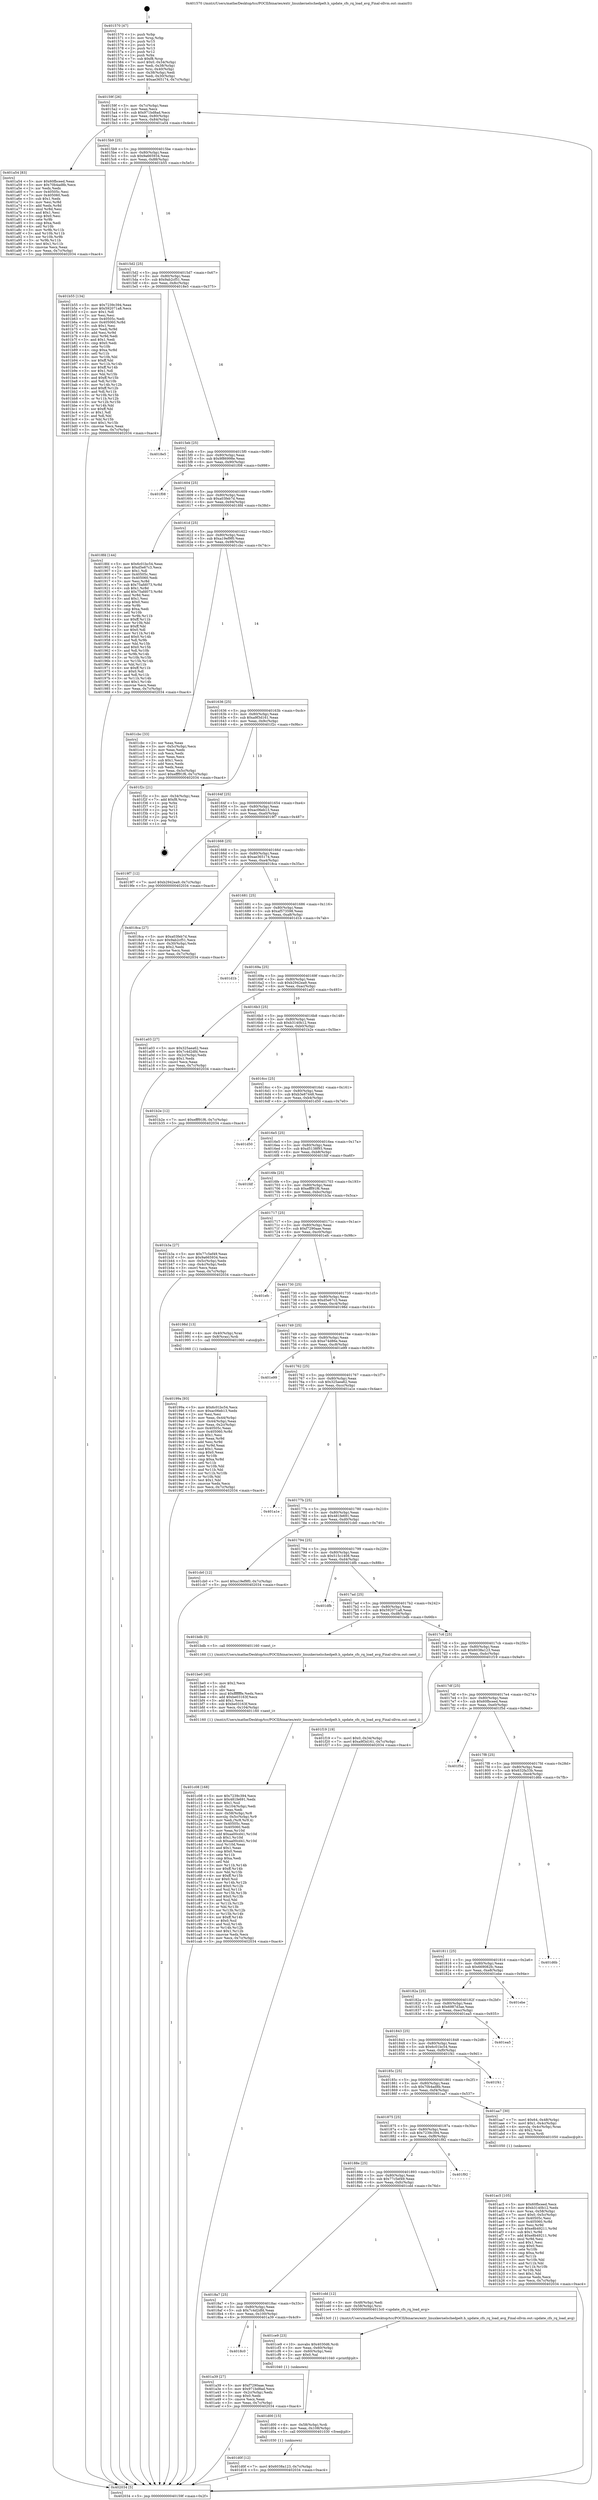 digraph "0x401570" {
  label = "0x401570 (/mnt/c/Users/mathe/Desktop/tcc/POCII/binaries/extr_linuxkernelschedpelt.h_update_cfs_rq_load_avg_Final-ollvm.out::main(0))"
  labelloc = "t"
  node[shape=record]

  Entry [label="",width=0.3,height=0.3,shape=circle,fillcolor=black,style=filled]
  "0x40159f" [label="{
     0x40159f [26]\l
     | [instrs]\l
     &nbsp;&nbsp;0x40159f \<+3\>: mov -0x7c(%rbp),%eax\l
     &nbsp;&nbsp;0x4015a2 \<+2\>: mov %eax,%ecx\l
     &nbsp;&nbsp;0x4015a4 \<+6\>: sub $0x971bd8ad,%ecx\l
     &nbsp;&nbsp;0x4015aa \<+3\>: mov %eax,-0x80(%rbp)\l
     &nbsp;&nbsp;0x4015ad \<+6\>: mov %ecx,-0x84(%rbp)\l
     &nbsp;&nbsp;0x4015b3 \<+6\>: je 0000000000401a54 \<main+0x4e4\>\l
  }"]
  "0x401a54" [label="{
     0x401a54 [83]\l
     | [instrs]\l
     &nbsp;&nbsp;0x401a54 \<+5\>: mov $0x60fbceed,%eax\l
     &nbsp;&nbsp;0x401a59 \<+5\>: mov $0x70b4ad8b,%ecx\l
     &nbsp;&nbsp;0x401a5e \<+2\>: xor %edx,%edx\l
     &nbsp;&nbsp;0x401a60 \<+7\>: mov 0x40505c,%esi\l
     &nbsp;&nbsp;0x401a67 \<+7\>: mov 0x405060,%edi\l
     &nbsp;&nbsp;0x401a6e \<+3\>: sub $0x1,%edx\l
     &nbsp;&nbsp;0x401a71 \<+3\>: mov %esi,%r8d\l
     &nbsp;&nbsp;0x401a74 \<+3\>: add %edx,%r8d\l
     &nbsp;&nbsp;0x401a77 \<+4\>: imul %r8d,%esi\l
     &nbsp;&nbsp;0x401a7b \<+3\>: and $0x1,%esi\l
     &nbsp;&nbsp;0x401a7e \<+3\>: cmp $0x0,%esi\l
     &nbsp;&nbsp;0x401a81 \<+4\>: sete %r9b\l
     &nbsp;&nbsp;0x401a85 \<+3\>: cmp $0xa,%edi\l
     &nbsp;&nbsp;0x401a88 \<+4\>: setl %r10b\l
     &nbsp;&nbsp;0x401a8c \<+3\>: mov %r9b,%r11b\l
     &nbsp;&nbsp;0x401a8f \<+3\>: and %r10b,%r11b\l
     &nbsp;&nbsp;0x401a92 \<+3\>: xor %r10b,%r9b\l
     &nbsp;&nbsp;0x401a95 \<+3\>: or %r9b,%r11b\l
     &nbsp;&nbsp;0x401a98 \<+4\>: test $0x1,%r11b\l
     &nbsp;&nbsp;0x401a9c \<+3\>: cmovne %ecx,%eax\l
     &nbsp;&nbsp;0x401a9f \<+3\>: mov %eax,-0x7c(%rbp)\l
     &nbsp;&nbsp;0x401aa2 \<+5\>: jmp 0000000000402034 \<main+0xac4\>\l
  }"]
  "0x4015b9" [label="{
     0x4015b9 [25]\l
     | [instrs]\l
     &nbsp;&nbsp;0x4015b9 \<+5\>: jmp 00000000004015be \<main+0x4e\>\l
     &nbsp;&nbsp;0x4015be \<+3\>: mov -0x80(%rbp),%eax\l
     &nbsp;&nbsp;0x4015c1 \<+5\>: sub $0x9a665934,%eax\l
     &nbsp;&nbsp;0x4015c6 \<+6\>: mov %eax,-0x88(%rbp)\l
     &nbsp;&nbsp;0x4015cc \<+6\>: je 0000000000401b55 \<main+0x5e5\>\l
  }"]
  Exit [label="",width=0.3,height=0.3,shape=circle,fillcolor=black,style=filled,peripheries=2]
  "0x401b55" [label="{
     0x401b55 [134]\l
     | [instrs]\l
     &nbsp;&nbsp;0x401b55 \<+5\>: mov $0x7239c394,%eax\l
     &nbsp;&nbsp;0x401b5a \<+5\>: mov $0x592071a8,%ecx\l
     &nbsp;&nbsp;0x401b5f \<+2\>: mov $0x1,%dl\l
     &nbsp;&nbsp;0x401b61 \<+2\>: xor %esi,%esi\l
     &nbsp;&nbsp;0x401b63 \<+7\>: mov 0x40505c,%edi\l
     &nbsp;&nbsp;0x401b6a \<+8\>: mov 0x405060,%r8d\l
     &nbsp;&nbsp;0x401b72 \<+3\>: sub $0x1,%esi\l
     &nbsp;&nbsp;0x401b75 \<+3\>: mov %edi,%r9d\l
     &nbsp;&nbsp;0x401b78 \<+3\>: add %esi,%r9d\l
     &nbsp;&nbsp;0x401b7b \<+4\>: imul %r9d,%edi\l
     &nbsp;&nbsp;0x401b7f \<+3\>: and $0x1,%edi\l
     &nbsp;&nbsp;0x401b82 \<+3\>: cmp $0x0,%edi\l
     &nbsp;&nbsp;0x401b85 \<+4\>: sete %r10b\l
     &nbsp;&nbsp;0x401b89 \<+4\>: cmp $0xa,%r8d\l
     &nbsp;&nbsp;0x401b8d \<+4\>: setl %r11b\l
     &nbsp;&nbsp;0x401b91 \<+3\>: mov %r10b,%bl\l
     &nbsp;&nbsp;0x401b94 \<+3\>: xor $0xff,%bl\l
     &nbsp;&nbsp;0x401b97 \<+3\>: mov %r11b,%r14b\l
     &nbsp;&nbsp;0x401b9a \<+4\>: xor $0xff,%r14b\l
     &nbsp;&nbsp;0x401b9e \<+3\>: xor $0x1,%dl\l
     &nbsp;&nbsp;0x401ba1 \<+3\>: mov %bl,%r15b\l
     &nbsp;&nbsp;0x401ba4 \<+4\>: and $0xff,%r15b\l
     &nbsp;&nbsp;0x401ba8 \<+3\>: and %dl,%r10b\l
     &nbsp;&nbsp;0x401bab \<+3\>: mov %r14b,%r12b\l
     &nbsp;&nbsp;0x401bae \<+4\>: and $0xff,%r12b\l
     &nbsp;&nbsp;0x401bb2 \<+3\>: and %dl,%r11b\l
     &nbsp;&nbsp;0x401bb5 \<+3\>: or %r10b,%r15b\l
     &nbsp;&nbsp;0x401bb8 \<+3\>: or %r11b,%r12b\l
     &nbsp;&nbsp;0x401bbb \<+3\>: xor %r12b,%r15b\l
     &nbsp;&nbsp;0x401bbe \<+3\>: or %r14b,%bl\l
     &nbsp;&nbsp;0x401bc1 \<+3\>: xor $0xff,%bl\l
     &nbsp;&nbsp;0x401bc4 \<+3\>: or $0x1,%dl\l
     &nbsp;&nbsp;0x401bc7 \<+2\>: and %dl,%bl\l
     &nbsp;&nbsp;0x401bc9 \<+3\>: or %bl,%r15b\l
     &nbsp;&nbsp;0x401bcc \<+4\>: test $0x1,%r15b\l
     &nbsp;&nbsp;0x401bd0 \<+3\>: cmovne %ecx,%eax\l
     &nbsp;&nbsp;0x401bd3 \<+3\>: mov %eax,-0x7c(%rbp)\l
     &nbsp;&nbsp;0x401bd6 \<+5\>: jmp 0000000000402034 \<main+0xac4\>\l
  }"]
  "0x4015d2" [label="{
     0x4015d2 [25]\l
     | [instrs]\l
     &nbsp;&nbsp;0x4015d2 \<+5\>: jmp 00000000004015d7 \<main+0x67\>\l
     &nbsp;&nbsp;0x4015d7 \<+3\>: mov -0x80(%rbp),%eax\l
     &nbsp;&nbsp;0x4015da \<+5\>: sub $0x9ab2cf51,%eax\l
     &nbsp;&nbsp;0x4015df \<+6\>: mov %eax,-0x8c(%rbp)\l
     &nbsp;&nbsp;0x4015e5 \<+6\>: je 00000000004018e5 \<main+0x375\>\l
  }"]
  "0x401d0f" [label="{
     0x401d0f [12]\l
     | [instrs]\l
     &nbsp;&nbsp;0x401d0f \<+7\>: movl $0x6038a123,-0x7c(%rbp)\l
     &nbsp;&nbsp;0x401d16 \<+5\>: jmp 0000000000402034 \<main+0xac4\>\l
  }"]
  "0x4018e5" [label="{
     0x4018e5\l
  }", style=dashed]
  "0x4015eb" [label="{
     0x4015eb [25]\l
     | [instrs]\l
     &nbsp;&nbsp;0x4015eb \<+5\>: jmp 00000000004015f0 \<main+0x80\>\l
     &nbsp;&nbsp;0x4015f0 \<+3\>: mov -0x80(%rbp),%eax\l
     &nbsp;&nbsp;0x4015f3 \<+5\>: sub $0x9f86998e,%eax\l
     &nbsp;&nbsp;0x4015f8 \<+6\>: mov %eax,-0x90(%rbp)\l
     &nbsp;&nbsp;0x4015fe \<+6\>: je 0000000000401f08 \<main+0x998\>\l
  }"]
  "0x401d00" [label="{
     0x401d00 [15]\l
     | [instrs]\l
     &nbsp;&nbsp;0x401d00 \<+4\>: mov -0x58(%rbp),%rdi\l
     &nbsp;&nbsp;0x401d04 \<+6\>: mov %eax,-0x108(%rbp)\l
     &nbsp;&nbsp;0x401d0a \<+5\>: call 0000000000401030 \<free@plt\>\l
     | [calls]\l
     &nbsp;&nbsp;0x401030 \{1\} (unknown)\l
  }"]
  "0x401f08" [label="{
     0x401f08\l
  }", style=dashed]
  "0x401604" [label="{
     0x401604 [25]\l
     | [instrs]\l
     &nbsp;&nbsp;0x401604 \<+5\>: jmp 0000000000401609 \<main+0x99\>\l
     &nbsp;&nbsp;0x401609 \<+3\>: mov -0x80(%rbp),%eax\l
     &nbsp;&nbsp;0x40160c \<+5\>: sub $0xa03feb7d,%eax\l
     &nbsp;&nbsp;0x401611 \<+6\>: mov %eax,-0x94(%rbp)\l
     &nbsp;&nbsp;0x401617 \<+6\>: je 00000000004018fd \<main+0x38d\>\l
  }"]
  "0x401ce9" [label="{
     0x401ce9 [23]\l
     | [instrs]\l
     &nbsp;&nbsp;0x401ce9 \<+10\>: movabs $0x4030d6,%rdi\l
     &nbsp;&nbsp;0x401cf3 \<+3\>: mov %eax,-0x60(%rbp)\l
     &nbsp;&nbsp;0x401cf6 \<+3\>: mov -0x60(%rbp),%esi\l
     &nbsp;&nbsp;0x401cf9 \<+2\>: mov $0x0,%al\l
     &nbsp;&nbsp;0x401cfb \<+5\>: call 0000000000401040 \<printf@plt\>\l
     | [calls]\l
     &nbsp;&nbsp;0x401040 \{1\} (unknown)\l
  }"]
  "0x4018fd" [label="{
     0x4018fd [144]\l
     | [instrs]\l
     &nbsp;&nbsp;0x4018fd \<+5\>: mov $0x6c01bc54,%eax\l
     &nbsp;&nbsp;0x401902 \<+5\>: mov $0xd5e67c3,%ecx\l
     &nbsp;&nbsp;0x401907 \<+2\>: mov $0x1,%dl\l
     &nbsp;&nbsp;0x401909 \<+7\>: mov 0x40505c,%esi\l
     &nbsp;&nbsp;0x401910 \<+7\>: mov 0x405060,%edi\l
     &nbsp;&nbsp;0x401917 \<+3\>: mov %esi,%r8d\l
     &nbsp;&nbsp;0x40191a \<+7\>: sub $0x75afd073,%r8d\l
     &nbsp;&nbsp;0x401921 \<+4\>: sub $0x1,%r8d\l
     &nbsp;&nbsp;0x401925 \<+7\>: add $0x75afd073,%r8d\l
     &nbsp;&nbsp;0x40192c \<+4\>: imul %r8d,%esi\l
     &nbsp;&nbsp;0x401930 \<+3\>: and $0x1,%esi\l
     &nbsp;&nbsp;0x401933 \<+3\>: cmp $0x0,%esi\l
     &nbsp;&nbsp;0x401936 \<+4\>: sete %r9b\l
     &nbsp;&nbsp;0x40193a \<+3\>: cmp $0xa,%edi\l
     &nbsp;&nbsp;0x40193d \<+4\>: setl %r10b\l
     &nbsp;&nbsp;0x401941 \<+3\>: mov %r9b,%r11b\l
     &nbsp;&nbsp;0x401944 \<+4\>: xor $0xff,%r11b\l
     &nbsp;&nbsp;0x401948 \<+3\>: mov %r10b,%bl\l
     &nbsp;&nbsp;0x40194b \<+3\>: xor $0xff,%bl\l
     &nbsp;&nbsp;0x40194e \<+3\>: xor $0x0,%dl\l
     &nbsp;&nbsp;0x401951 \<+3\>: mov %r11b,%r14b\l
     &nbsp;&nbsp;0x401954 \<+4\>: and $0x0,%r14b\l
     &nbsp;&nbsp;0x401958 \<+3\>: and %dl,%r9b\l
     &nbsp;&nbsp;0x40195b \<+3\>: mov %bl,%r15b\l
     &nbsp;&nbsp;0x40195e \<+4\>: and $0x0,%r15b\l
     &nbsp;&nbsp;0x401962 \<+3\>: and %dl,%r10b\l
     &nbsp;&nbsp;0x401965 \<+3\>: or %r9b,%r14b\l
     &nbsp;&nbsp;0x401968 \<+3\>: or %r10b,%r15b\l
     &nbsp;&nbsp;0x40196b \<+3\>: xor %r15b,%r14b\l
     &nbsp;&nbsp;0x40196e \<+3\>: or %bl,%r11b\l
     &nbsp;&nbsp;0x401971 \<+4\>: xor $0xff,%r11b\l
     &nbsp;&nbsp;0x401975 \<+3\>: or $0x0,%dl\l
     &nbsp;&nbsp;0x401978 \<+3\>: and %dl,%r11b\l
     &nbsp;&nbsp;0x40197b \<+3\>: or %r11b,%r14b\l
     &nbsp;&nbsp;0x40197e \<+4\>: test $0x1,%r14b\l
     &nbsp;&nbsp;0x401982 \<+3\>: cmovne %ecx,%eax\l
     &nbsp;&nbsp;0x401985 \<+3\>: mov %eax,-0x7c(%rbp)\l
     &nbsp;&nbsp;0x401988 \<+5\>: jmp 0000000000402034 \<main+0xac4\>\l
  }"]
  "0x40161d" [label="{
     0x40161d [25]\l
     | [instrs]\l
     &nbsp;&nbsp;0x40161d \<+5\>: jmp 0000000000401622 \<main+0xb2\>\l
     &nbsp;&nbsp;0x401622 \<+3\>: mov -0x80(%rbp),%eax\l
     &nbsp;&nbsp;0x401625 \<+5\>: sub $0xa19ef9f0,%eax\l
     &nbsp;&nbsp;0x40162a \<+6\>: mov %eax,-0x98(%rbp)\l
     &nbsp;&nbsp;0x401630 \<+6\>: je 0000000000401cbc \<main+0x74c\>\l
  }"]
  "0x401c08" [label="{
     0x401c08 [168]\l
     | [instrs]\l
     &nbsp;&nbsp;0x401c08 \<+5\>: mov $0x7239c394,%ecx\l
     &nbsp;&nbsp;0x401c0d \<+5\>: mov $0x481fe691,%edx\l
     &nbsp;&nbsp;0x401c12 \<+3\>: mov $0x1,%sil\l
     &nbsp;&nbsp;0x401c15 \<+6\>: mov -0x104(%rbp),%edi\l
     &nbsp;&nbsp;0x401c1b \<+3\>: imul %eax,%edi\l
     &nbsp;&nbsp;0x401c1e \<+4\>: mov -0x58(%rbp),%r8\l
     &nbsp;&nbsp;0x401c22 \<+4\>: movslq -0x5c(%rbp),%r9\l
     &nbsp;&nbsp;0x401c26 \<+4\>: mov %edi,(%r8,%r9,4)\l
     &nbsp;&nbsp;0x401c2a \<+7\>: mov 0x40505c,%eax\l
     &nbsp;&nbsp;0x401c31 \<+7\>: mov 0x405060,%edi\l
     &nbsp;&nbsp;0x401c38 \<+3\>: mov %eax,%r10d\l
     &nbsp;&nbsp;0x401c3b \<+7\>: add $0xaa00cd41,%r10d\l
     &nbsp;&nbsp;0x401c42 \<+4\>: sub $0x1,%r10d\l
     &nbsp;&nbsp;0x401c46 \<+7\>: sub $0xaa00cd41,%r10d\l
     &nbsp;&nbsp;0x401c4d \<+4\>: imul %r10d,%eax\l
     &nbsp;&nbsp;0x401c51 \<+3\>: and $0x1,%eax\l
     &nbsp;&nbsp;0x401c54 \<+3\>: cmp $0x0,%eax\l
     &nbsp;&nbsp;0x401c57 \<+4\>: sete %r11b\l
     &nbsp;&nbsp;0x401c5b \<+3\>: cmp $0xa,%edi\l
     &nbsp;&nbsp;0x401c5e \<+3\>: setl %bl\l
     &nbsp;&nbsp;0x401c61 \<+3\>: mov %r11b,%r14b\l
     &nbsp;&nbsp;0x401c64 \<+4\>: xor $0xff,%r14b\l
     &nbsp;&nbsp;0x401c68 \<+3\>: mov %bl,%r15b\l
     &nbsp;&nbsp;0x401c6b \<+4\>: xor $0xff,%r15b\l
     &nbsp;&nbsp;0x401c6f \<+4\>: xor $0x0,%sil\l
     &nbsp;&nbsp;0x401c73 \<+3\>: mov %r14b,%r12b\l
     &nbsp;&nbsp;0x401c76 \<+4\>: and $0x0,%r12b\l
     &nbsp;&nbsp;0x401c7a \<+3\>: and %sil,%r11b\l
     &nbsp;&nbsp;0x401c7d \<+3\>: mov %r15b,%r13b\l
     &nbsp;&nbsp;0x401c80 \<+4\>: and $0x0,%r13b\l
     &nbsp;&nbsp;0x401c84 \<+3\>: and %sil,%bl\l
     &nbsp;&nbsp;0x401c87 \<+3\>: or %r11b,%r12b\l
     &nbsp;&nbsp;0x401c8a \<+3\>: or %bl,%r13b\l
     &nbsp;&nbsp;0x401c8d \<+3\>: xor %r13b,%r12b\l
     &nbsp;&nbsp;0x401c90 \<+3\>: or %r15b,%r14b\l
     &nbsp;&nbsp;0x401c93 \<+4\>: xor $0xff,%r14b\l
     &nbsp;&nbsp;0x401c97 \<+4\>: or $0x0,%sil\l
     &nbsp;&nbsp;0x401c9b \<+3\>: and %sil,%r14b\l
     &nbsp;&nbsp;0x401c9e \<+3\>: or %r14b,%r12b\l
     &nbsp;&nbsp;0x401ca1 \<+4\>: test $0x1,%r12b\l
     &nbsp;&nbsp;0x401ca5 \<+3\>: cmovne %edx,%ecx\l
     &nbsp;&nbsp;0x401ca8 \<+3\>: mov %ecx,-0x7c(%rbp)\l
     &nbsp;&nbsp;0x401cab \<+5\>: jmp 0000000000402034 \<main+0xac4\>\l
  }"]
  "0x401cbc" [label="{
     0x401cbc [33]\l
     | [instrs]\l
     &nbsp;&nbsp;0x401cbc \<+2\>: xor %eax,%eax\l
     &nbsp;&nbsp;0x401cbe \<+3\>: mov -0x5c(%rbp),%ecx\l
     &nbsp;&nbsp;0x401cc1 \<+2\>: mov %eax,%edx\l
     &nbsp;&nbsp;0x401cc3 \<+2\>: sub %ecx,%edx\l
     &nbsp;&nbsp;0x401cc5 \<+2\>: mov %eax,%ecx\l
     &nbsp;&nbsp;0x401cc7 \<+3\>: sub $0x1,%ecx\l
     &nbsp;&nbsp;0x401cca \<+2\>: add %ecx,%edx\l
     &nbsp;&nbsp;0x401ccc \<+2\>: sub %edx,%eax\l
     &nbsp;&nbsp;0x401cce \<+3\>: mov %eax,-0x5c(%rbp)\l
     &nbsp;&nbsp;0x401cd1 \<+7\>: movl $0xefff91f6,-0x7c(%rbp)\l
     &nbsp;&nbsp;0x401cd8 \<+5\>: jmp 0000000000402034 \<main+0xac4\>\l
  }"]
  "0x401636" [label="{
     0x401636 [25]\l
     | [instrs]\l
     &nbsp;&nbsp;0x401636 \<+5\>: jmp 000000000040163b \<main+0xcb\>\l
     &nbsp;&nbsp;0x40163b \<+3\>: mov -0x80(%rbp),%eax\l
     &nbsp;&nbsp;0x40163e \<+5\>: sub $0xa9f3d161,%eax\l
     &nbsp;&nbsp;0x401643 \<+6\>: mov %eax,-0x9c(%rbp)\l
     &nbsp;&nbsp;0x401649 \<+6\>: je 0000000000401f2c \<main+0x9bc\>\l
  }"]
  "0x401be0" [label="{
     0x401be0 [40]\l
     | [instrs]\l
     &nbsp;&nbsp;0x401be0 \<+5\>: mov $0x2,%ecx\l
     &nbsp;&nbsp;0x401be5 \<+1\>: cltd\l
     &nbsp;&nbsp;0x401be6 \<+2\>: idiv %ecx\l
     &nbsp;&nbsp;0x401be8 \<+6\>: imul $0xfffffffe,%edx,%ecx\l
     &nbsp;&nbsp;0x401bee \<+6\>: add $0xbe03163f,%ecx\l
     &nbsp;&nbsp;0x401bf4 \<+3\>: add $0x1,%ecx\l
     &nbsp;&nbsp;0x401bf7 \<+6\>: sub $0xbe03163f,%ecx\l
     &nbsp;&nbsp;0x401bfd \<+6\>: mov %ecx,-0x104(%rbp)\l
     &nbsp;&nbsp;0x401c03 \<+5\>: call 0000000000401160 \<next_i\>\l
     | [calls]\l
     &nbsp;&nbsp;0x401160 \{1\} (/mnt/c/Users/mathe/Desktop/tcc/POCII/binaries/extr_linuxkernelschedpelt.h_update_cfs_rq_load_avg_Final-ollvm.out::next_i)\l
  }"]
  "0x401f2c" [label="{
     0x401f2c [21]\l
     | [instrs]\l
     &nbsp;&nbsp;0x401f2c \<+3\>: mov -0x34(%rbp),%eax\l
     &nbsp;&nbsp;0x401f2f \<+7\>: add $0xf8,%rsp\l
     &nbsp;&nbsp;0x401f36 \<+1\>: pop %rbx\l
     &nbsp;&nbsp;0x401f37 \<+2\>: pop %r12\l
     &nbsp;&nbsp;0x401f39 \<+2\>: pop %r13\l
     &nbsp;&nbsp;0x401f3b \<+2\>: pop %r14\l
     &nbsp;&nbsp;0x401f3d \<+2\>: pop %r15\l
     &nbsp;&nbsp;0x401f3f \<+1\>: pop %rbp\l
     &nbsp;&nbsp;0x401f40 \<+1\>: ret\l
  }"]
  "0x40164f" [label="{
     0x40164f [25]\l
     | [instrs]\l
     &nbsp;&nbsp;0x40164f \<+5\>: jmp 0000000000401654 \<main+0xe4\>\l
     &nbsp;&nbsp;0x401654 \<+3\>: mov -0x80(%rbp),%eax\l
     &nbsp;&nbsp;0x401657 \<+5\>: sub $0xac06eb13,%eax\l
     &nbsp;&nbsp;0x40165c \<+6\>: mov %eax,-0xa0(%rbp)\l
     &nbsp;&nbsp;0x401662 \<+6\>: je 00000000004019f7 \<main+0x487\>\l
  }"]
  "0x401ac5" [label="{
     0x401ac5 [105]\l
     | [instrs]\l
     &nbsp;&nbsp;0x401ac5 \<+5\>: mov $0x60fbceed,%ecx\l
     &nbsp;&nbsp;0x401aca \<+5\>: mov $0xb3140b12,%edx\l
     &nbsp;&nbsp;0x401acf \<+4\>: mov %rax,-0x58(%rbp)\l
     &nbsp;&nbsp;0x401ad3 \<+7\>: movl $0x0,-0x5c(%rbp)\l
     &nbsp;&nbsp;0x401ada \<+7\>: mov 0x40505c,%esi\l
     &nbsp;&nbsp;0x401ae1 \<+8\>: mov 0x405060,%r8d\l
     &nbsp;&nbsp;0x401ae9 \<+3\>: mov %esi,%r9d\l
     &nbsp;&nbsp;0x401aec \<+7\>: sub $0xe8b49211,%r9d\l
     &nbsp;&nbsp;0x401af3 \<+4\>: sub $0x1,%r9d\l
     &nbsp;&nbsp;0x401af7 \<+7\>: add $0xe8b49211,%r9d\l
     &nbsp;&nbsp;0x401afe \<+4\>: imul %r9d,%esi\l
     &nbsp;&nbsp;0x401b02 \<+3\>: and $0x1,%esi\l
     &nbsp;&nbsp;0x401b05 \<+3\>: cmp $0x0,%esi\l
     &nbsp;&nbsp;0x401b08 \<+4\>: sete %r10b\l
     &nbsp;&nbsp;0x401b0c \<+4\>: cmp $0xa,%r8d\l
     &nbsp;&nbsp;0x401b10 \<+4\>: setl %r11b\l
     &nbsp;&nbsp;0x401b14 \<+3\>: mov %r10b,%bl\l
     &nbsp;&nbsp;0x401b17 \<+3\>: and %r11b,%bl\l
     &nbsp;&nbsp;0x401b1a \<+3\>: xor %r11b,%r10b\l
     &nbsp;&nbsp;0x401b1d \<+3\>: or %r10b,%bl\l
     &nbsp;&nbsp;0x401b20 \<+3\>: test $0x1,%bl\l
     &nbsp;&nbsp;0x401b23 \<+3\>: cmovne %edx,%ecx\l
     &nbsp;&nbsp;0x401b26 \<+3\>: mov %ecx,-0x7c(%rbp)\l
     &nbsp;&nbsp;0x401b29 \<+5\>: jmp 0000000000402034 \<main+0xac4\>\l
  }"]
  "0x4019f7" [label="{
     0x4019f7 [12]\l
     | [instrs]\l
     &nbsp;&nbsp;0x4019f7 \<+7\>: movl $0xb2942ea9,-0x7c(%rbp)\l
     &nbsp;&nbsp;0x4019fe \<+5\>: jmp 0000000000402034 \<main+0xac4\>\l
  }"]
  "0x401668" [label="{
     0x401668 [25]\l
     | [instrs]\l
     &nbsp;&nbsp;0x401668 \<+5\>: jmp 000000000040166d \<main+0xfd\>\l
     &nbsp;&nbsp;0x40166d \<+3\>: mov -0x80(%rbp),%eax\l
     &nbsp;&nbsp;0x401670 \<+5\>: sub $0xae365174,%eax\l
     &nbsp;&nbsp;0x401675 \<+6\>: mov %eax,-0xa4(%rbp)\l
     &nbsp;&nbsp;0x40167b \<+6\>: je 00000000004018ca \<main+0x35a\>\l
  }"]
  "0x4018c0" [label="{
     0x4018c0\l
  }", style=dashed]
  "0x4018ca" [label="{
     0x4018ca [27]\l
     | [instrs]\l
     &nbsp;&nbsp;0x4018ca \<+5\>: mov $0xa03feb7d,%eax\l
     &nbsp;&nbsp;0x4018cf \<+5\>: mov $0x9ab2cf51,%ecx\l
     &nbsp;&nbsp;0x4018d4 \<+3\>: mov -0x30(%rbp),%edx\l
     &nbsp;&nbsp;0x4018d7 \<+3\>: cmp $0x2,%edx\l
     &nbsp;&nbsp;0x4018da \<+3\>: cmovne %ecx,%eax\l
     &nbsp;&nbsp;0x4018dd \<+3\>: mov %eax,-0x7c(%rbp)\l
     &nbsp;&nbsp;0x4018e0 \<+5\>: jmp 0000000000402034 \<main+0xac4\>\l
  }"]
  "0x401681" [label="{
     0x401681 [25]\l
     | [instrs]\l
     &nbsp;&nbsp;0x401681 \<+5\>: jmp 0000000000401686 \<main+0x116\>\l
     &nbsp;&nbsp;0x401686 \<+3\>: mov -0x80(%rbp),%eax\l
     &nbsp;&nbsp;0x401689 \<+5\>: sub $0xaf573598,%eax\l
     &nbsp;&nbsp;0x40168e \<+6\>: mov %eax,-0xa8(%rbp)\l
     &nbsp;&nbsp;0x401694 \<+6\>: je 0000000000401d1b \<main+0x7ab\>\l
  }"]
  "0x402034" [label="{
     0x402034 [5]\l
     | [instrs]\l
     &nbsp;&nbsp;0x402034 \<+5\>: jmp 000000000040159f \<main+0x2f\>\l
  }"]
  "0x401570" [label="{
     0x401570 [47]\l
     | [instrs]\l
     &nbsp;&nbsp;0x401570 \<+1\>: push %rbp\l
     &nbsp;&nbsp;0x401571 \<+3\>: mov %rsp,%rbp\l
     &nbsp;&nbsp;0x401574 \<+2\>: push %r15\l
     &nbsp;&nbsp;0x401576 \<+2\>: push %r14\l
     &nbsp;&nbsp;0x401578 \<+2\>: push %r13\l
     &nbsp;&nbsp;0x40157a \<+2\>: push %r12\l
     &nbsp;&nbsp;0x40157c \<+1\>: push %rbx\l
     &nbsp;&nbsp;0x40157d \<+7\>: sub $0xf8,%rsp\l
     &nbsp;&nbsp;0x401584 \<+7\>: movl $0x0,-0x34(%rbp)\l
     &nbsp;&nbsp;0x40158b \<+3\>: mov %edi,-0x38(%rbp)\l
     &nbsp;&nbsp;0x40158e \<+4\>: mov %rsi,-0x40(%rbp)\l
     &nbsp;&nbsp;0x401592 \<+3\>: mov -0x38(%rbp),%edi\l
     &nbsp;&nbsp;0x401595 \<+3\>: mov %edi,-0x30(%rbp)\l
     &nbsp;&nbsp;0x401598 \<+7\>: movl $0xae365174,-0x7c(%rbp)\l
  }"]
  "0x401a39" [label="{
     0x401a39 [27]\l
     | [instrs]\l
     &nbsp;&nbsp;0x401a39 \<+5\>: mov $0xf7290aae,%eax\l
     &nbsp;&nbsp;0x401a3e \<+5\>: mov $0x971bd8ad,%ecx\l
     &nbsp;&nbsp;0x401a43 \<+3\>: mov -0x2c(%rbp),%edx\l
     &nbsp;&nbsp;0x401a46 \<+3\>: cmp $0x0,%edx\l
     &nbsp;&nbsp;0x401a49 \<+3\>: cmove %ecx,%eax\l
     &nbsp;&nbsp;0x401a4c \<+3\>: mov %eax,-0x7c(%rbp)\l
     &nbsp;&nbsp;0x401a4f \<+5\>: jmp 0000000000402034 \<main+0xac4\>\l
  }"]
  "0x401d1b" [label="{
     0x401d1b\l
  }", style=dashed]
  "0x40169a" [label="{
     0x40169a [25]\l
     | [instrs]\l
     &nbsp;&nbsp;0x40169a \<+5\>: jmp 000000000040169f \<main+0x12f\>\l
     &nbsp;&nbsp;0x40169f \<+3\>: mov -0x80(%rbp),%eax\l
     &nbsp;&nbsp;0x4016a2 \<+5\>: sub $0xb2942ea9,%eax\l
     &nbsp;&nbsp;0x4016a7 \<+6\>: mov %eax,-0xac(%rbp)\l
     &nbsp;&nbsp;0x4016ad \<+6\>: je 0000000000401a03 \<main+0x493\>\l
  }"]
  "0x4018a7" [label="{
     0x4018a7 [25]\l
     | [instrs]\l
     &nbsp;&nbsp;0x4018a7 \<+5\>: jmp 00000000004018ac \<main+0x33c\>\l
     &nbsp;&nbsp;0x4018ac \<+3\>: mov -0x80(%rbp),%eax\l
     &nbsp;&nbsp;0x4018af \<+5\>: sub $0x7c4d2dfd,%eax\l
     &nbsp;&nbsp;0x4018b4 \<+6\>: mov %eax,-0x100(%rbp)\l
     &nbsp;&nbsp;0x4018ba \<+6\>: je 0000000000401a39 \<main+0x4c9\>\l
  }"]
  "0x401a03" [label="{
     0x401a03 [27]\l
     | [instrs]\l
     &nbsp;&nbsp;0x401a03 \<+5\>: mov $0x325aea62,%eax\l
     &nbsp;&nbsp;0x401a08 \<+5\>: mov $0x7c4d2dfd,%ecx\l
     &nbsp;&nbsp;0x401a0d \<+3\>: mov -0x2c(%rbp),%edx\l
     &nbsp;&nbsp;0x401a10 \<+3\>: cmp $0x1,%edx\l
     &nbsp;&nbsp;0x401a13 \<+3\>: cmovl %ecx,%eax\l
     &nbsp;&nbsp;0x401a16 \<+3\>: mov %eax,-0x7c(%rbp)\l
     &nbsp;&nbsp;0x401a19 \<+5\>: jmp 0000000000402034 \<main+0xac4\>\l
  }"]
  "0x4016b3" [label="{
     0x4016b3 [25]\l
     | [instrs]\l
     &nbsp;&nbsp;0x4016b3 \<+5\>: jmp 00000000004016b8 \<main+0x148\>\l
     &nbsp;&nbsp;0x4016b8 \<+3\>: mov -0x80(%rbp),%eax\l
     &nbsp;&nbsp;0x4016bb \<+5\>: sub $0xb3140b12,%eax\l
     &nbsp;&nbsp;0x4016c0 \<+6\>: mov %eax,-0xb0(%rbp)\l
     &nbsp;&nbsp;0x4016c6 \<+6\>: je 0000000000401b2e \<main+0x5be\>\l
  }"]
  "0x401cdd" [label="{
     0x401cdd [12]\l
     | [instrs]\l
     &nbsp;&nbsp;0x401cdd \<+3\>: mov -0x48(%rbp),%edi\l
     &nbsp;&nbsp;0x401ce0 \<+4\>: mov -0x58(%rbp),%rsi\l
     &nbsp;&nbsp;0x401ce4 \<+5\>: call 00000000004013c0 \<update_cfs_rq_load_avg\>\l
     | [calls]\l
     &nbsp;&nbsp;0x4013c0 \{1\} (/mnt/c/Users/mathe/Desktop/tcc/POCII/binaries/extr_linuxkernelschedpelt.h_update_cfs_rq_load_avg_Final-ollvm.out::update_cfs_rq_load_avg)\l
  }"]
  "0x401b2e" [label="{
     0x401b2e [12]\l
     | [instrs]\l
     &nbsp;&nbsp;0x401b2e \<+7\>: movl $0xefff91f6,-0x7c(%rbp)\l
     &nbsp;&nbsp;0x401b35 \<+5\>: jmp 0000000000402034 \<main+0xac4\>\l
  }"]
  "0x4016cc" [label="{
     0x4016cc [25]\l
     | [instrs]\l
     &nbsp;&nbsp;0x4016cc \<+5\>: jmp 00000000004016d1 \<main+0x161\>\l
     &nbsp;&nbsp;0x4016d1 \<+3\>: mov -0x80(%rbp),%eax\l
     &nbsp;&nbsp;0x4016d4 \<+5\>: sub $0xb3e87448,%eax\l
     &nbsp;&nbsp;0x4016d9 \<+6\>: mov %eax,-0xb4(%rbp)\l
     &nbsp;&nbsp;0x4016df \<+6\>: je 0000000000401d50 \<main+0x7e0\>\l
  }"]
  "0x40188e" [label="{
     0x40188e [25]\l
     | [instrs]\l
     &nbsp;&nbsp;0x40188e \<+5\>: jmp 0000000000401893 \<main+0x323\>\l
     &nbsp;&nbsp;0x401893 \<+3\>: mov -0x80(%rbp),%eax\l
     &nbsp;&nbsp;0x401896 \<+5\>: sub $0x77c5ef49,%eax\l
     &nbsp;&nbsp;0x40189b \<+6\>: mov %eax,-0xfc(%rbp)\l
     &nbsp;&nbsp;0x4018a1 \<+6\>: je 0000000000401cdd \<main+0x76d\>\l
  }"]
  "0x401d50" [label="{
     0x401d50\l
  }", style=dashed]
  "0x4016e5" [label="{
     0x4016e5 [25]\l
     | [instrs]\l
     &nbsp;&nbsp;0x4016e5 \<+5\>: jmp 00000000004016ea \<main+0x17a\>\l
     &nbsp;&nbsp;0x4016ea \<+3\>: mov -0x80(%rbp),%eax\l
     &nbsp;&nbsp;0x4016ed \<+5\>: sub $0xd5138f93,%eax\l
     &nbsp;&nbsp;0x4016f2 \<+6\>: mov %eax,-0xb8(%rbp)\l
     &nbsp;&nbsp;0x4016f8 \<+6\>: je 0000000000401fdf \<main+0xa6f\>\l
  }"]
  "0x401f92" [label="{
     0x401f92\l
  }", style=dashed]
  "0x401fdf" [label="{
     0x401fdf\l
  }", style=dashed]
  "0x4016fe" [label="{
     0x4016fe [25]\l
     | [instrs]\l
     &nbsp;&nbsp;0x4016fe \<+5\>: jmp 0000000000401703 \<main+0x193\>\l
     &nbsp;&nbsp;0x401703 \<+3\>: mov -0x80(%rbp),%eax\l
     &nbsp;&nbsp;0x401706 \<+5\>: sub $0xefff91f6,%eax\l
     &nbsp;&nbsp;0x40170b \<+6\>: mov %eax,-0xbc(%rbp)\l
     &nbsp;&nbsp;0x401711 \<+6\>: je 0000000000401b3a \<main+0x5ca\>\l
  }"]
  "0x401875" [label="{
     0x401875 [25]\l
     | [instrs]\l
     &nbsp;&nbsp;0x401875 \<+5\>: jmp 000000000040187a \<main+0x30a\>\l
     &nbsp;&nbsp;0x40187a \<+3\>: mov -0x80(%rbp),%eax\l
     &nbsp;&nbsp;0x40187d \<+5\>: sub $0x7239c394,%eax\l
     &nbsp;&nbsp;0x401882 \<+6\>: mov %eax,-0xf8(%rbp)\l
     &nbsp;&nbsp;0x401888 \<+6\>: je 0000000000401f92 \<main+0xa22\>\l
  }"]
  "0x401b3a" [label="{
     0x401b3a [27]\l
     | [instrs]\l
     &nbsp;&nbsp;0x401b3a \<+5\>: mov $0x77c5ef49,%eax\l
     &nbsp;&nbsp;0x401b3f \<+5\>: mov $0x9a665934,%ecx\l
     &nbsp;&nbsp;0x401b44 \<+3\>: mov -0x5c(%rbp),%edx\l
     &nbsp;&nbsp;0x401b47 \<+3\>: cmp -0x4c(%rbp),%edx\l
     &nbsp;&nbsp;0x401b4a \<+3\>: cmovl %ecx,%eax\l
     &nbsp;&nbsp;0x401b4d \<+3\>: mov %eax,-0x7c(%rbp)\l
     &nbsp;&nbsp;0x401b50 \<+5\>: jmp 0000000000402034 \<main+0xac4\>\l
  }"]
  "0x401717" [label="{
     0x401717 [25]\l
     | [instrs]\l
     &nbsp;&nbsp;0x401717 \<+5\>: jmp 000000000040171c \<main+0x1ac\>\l
     &nbsp;&nbsp;0x40171c \<+3\>: mov -0x80(%rbp),%eax\l
     &nbsp;&nbsp;0x40171f \<+5\>: sub $0xf7290aae,%eax\l
     &nbsp;&nbsp;0x401724 \<+6\>: mov %eax,-0xc0(%rbp)\l
     &nbsp;&nbsp;0x40172a \<+6\>: je 0000000000401efc \<main+0x98c\>\l
  }"]
  "0x401aa7" [label="{
     0x401aa7 [30]\l
     | [instrs]\l
     &nbsp;&nbsp;0x401aa7 \<+7\>: movl $0x64,-0x48(%rbp)\l
     &nbsp;&nbsp;0x401aae \<+7\>: movl $0x1,-0x4c(%rbp)\l
     &nbsp;&nbsp;0x401ab5 \<+4\>: movslq -0x4c(%rbp),%rax\l
     &nbsp;&nbsp;0x401ab9 \<+4\>: shl $0x2,%rax\l
     &nbsp;&nbsp;0x401abd \<+3\>: mov %rax,%rdi\l
     &nbsp;&nbsp;0x401ac0 \<+5\>: call 0000000000401050 \<malloc@plt\>\l
     | [calls]\l
     &nbsp;&nbsp;0x401050 \{1\} (unknown)\l
  }"]
  "0x401efc" [label="{
     0x401efc\l
  }", style=dashed]
  "0x401730" [label="{
     0x401730 [25]\l
     | [instrs]\l
     &nbsp;&nbsp;0x401730 \<+5\>: jmp 0000000000401735 \<main+0x1c5\>\l
     &nbsp;&nbsp;0x401735 \<+3\>: mov -0x80(%rbp),%eax\l
     &nbsp;&nbsp;0x401738 \<+5\>: sub $0xd5e67c3,%eax\l
     &nbsp;&nbsp;0x40173d \<+6\>: mov %eax,-0xc4(%rbp)\l
     &nbsp;&nbsp;0x401743 \<+6\>: je 000000000040198d \<main+0x41d\>\l
  }"]
  "0x40185c" [label="{
     0x40185c [25]\l
     | [instrs]\l
     &nbsp;&nbsp;0x40185c \<+5\>: jmp 0000000000401861 \<main+0x2f1\>\l
     &nbsp;&nbsp;0x401861 \<+3\>: mov -0x80(%rbp),%eax\l
     &nbsp;&nbsp;0x401864 \<+5\>: sub $0x70b4ad8b,%eax\l
     &nbsp;&nbsp;0x401869 \<+6\>: mov %eax,-0xf4(%rbp)\l
     &nbsp;&nbsp;0x40186f \<+6\>: je 0000000000401aa7 \<main+0x537\>\l
  }"]
  "0x40198d" [label="{
     0x40198d [13]\l
     | [instrs]\l
     &nbsp;&nbsp;0x40198d \<+4\>: mov -0x40(%rbp),%rax\l
     &nbsp;&nbsp;0x401991 \<+4\>: mov 0x8(%rax),%rdi\l
     &nbsp;&nbsp;0x401995 \<+5\>: call 0000000000401060 \<atoi@plt\>\l
     | [calls]\l
     &nbsp;&nbsp;0x401060 \{1\} (unknown)\l
  }"]
  "0x401749" [label="{
     0x401749 [25]\l
     | [instrs]\l
     &nbsp;&nbsp;0x401749 \<+5\>: jmp 000000000040174e \<main+0x1de\>\l
     &nbsp;&nbsp;0x40174e \<+3\>: mov -0x80(%rbp),%eax\l
     &nbsp;&nbsp;0x401751 \<+5\>: sub $0xe74d86e,%eax\l
     &nbsp;&nbsp;0x401756 \<+6\>: mov %eax,-0xc8(%rbp)\l
     &nbsp;&nbsp;0x40175c \<+6\>: je 0000000000401e99 \<main+0x929\>\l
  }"]
  "0x40199a" [label="{
     0x40199a [93]\l
     | [instrs]\l
     &nbsp;&nbsp;0x40199a \<+5\>: mov $0x6c01bc54,%ecx\l
     &nbsp;&nbsp;0x40199f \<+5\>: mov $0xac06eb13,%edx\l
     &nbsp;&nbsp;0x4019a4 \<+2\>: xor %esi,%esi\l
     &nbsp;&nbsp;0x4019a6 \<+3\>: mov %eax,-0x44(%rbp)\l
     &nbsp;&nbsp;0x4019a9 \<+3\>: mov -0x44(%rbp),%eax\l
     &nbsp;&nbsp;0x4019ac \<+3\>: mov %eax,-0x2c(%rbp)\l
     &nbsp;&nbsp;0x4019af \<+7\>: mov 0x40505c,%eax\l
     &nbsp;&nbsp;0x4019b6 \<+8\>: mov 0x405060,%r8d\l
     &nbsp;&nbsp;0x4019be \<+3\>: sub $0x1,%esi\l
     &nbsp;&nbsp;0x4019c1 \<+3\>: mov %eax,%r9d\l
     &nbsp;&nbsp;0x4019c4 \<+3\>: add %esi,%r9d\l
     &nbsp;&nbsp;0x4019c7 \<+4\>: imul %r9d,%eax\l
     &nbsp;&nbsp;0x4019cb \<+3\>: and $0x1,%eax\l
     &nbsp;&nbsp;0x4019ce \<+3\>: cmp $0x0,%eax\l
     &nbsp;&nbsp;0x4019d1 \<+4\>: sete %r10b\l
     &nbsp;&nbsp;0x4019d5 \<+4\>: cmp $0xa,%r8d\l
     &nbsp;&nbsp;0x4019d9 \<+4\>: setl %r11b\l
     &nbsp;&nbsp;0x4019dd \<+3\>: mov %r10b,%bl\l
     &nbsp;&nbsp;0x4019e0 \<+3\>: and %r11b,%bl\l
     &nbsp;&nbsp;0x4019e3 \<+3\>: xor %r11b,%r10b\l
     &nbsp;&nbsp;0x4019e6 \<+3\>: or %r10b,%bl\l
     &nbsp;&nbsp;0x4019e9 \<+3\>: test $0x1,%bl\l
     &nbsp;&nbsp;0x4019ec \<+3\>: cmovne %edx,%ecx\l
     &nbsp;&nbsp;0x4019ef \<+3\>: mov %ecx,-0x7c(%rbp)\l
     &nbsp;&nbsp;0x4019f2 \<+5\>: jmp 0000000000402034 \<main+0xac4\>\l
  }"]
  "0x401f41" [label="{
     0x401f41\l
  }", style=dashed]
  "0x401e99" [label="{
     0x401e99\l
  }", style=dashed]
  "0x401762" [label="{
     0x401762 [25]\l
     | [instrs]\l
     &nbsp;&nbsp;0x401762 \<+5\>: jmp 0000000000401767 \<main+0x1f7\>\l
     &nbsp;&nbsp;0x401767 \<+3\>: mov -0x80(%rbp),%eax\l
     &nbsp;&nbsp;0x40176a \<+5\>: sub $0x325aea62,%eax\l
     &nbsp;&nbsp;0x40176f \<+6\>: mov %eax,-0xcc(%rbp)\l
     &nbsp;&nbsp;0x401775 \<+6\>: je 0000000000401a1e \<main+0x4ae\>\l
  }"]
  "0x401843" [label="{
     0x401843 [25]\l
     | [instrs]\l
     &nbsp;&nbsp;0x401843 \<+5\>: jmp 0000000000401848 \<main+0x2d8\>\l
     &nbsp;&nbsp;0x401848 \<+3\>: mov -0x80(%rbp),%eax\l
     &nbsp;&nbsp;0x40184b \<+5\>: sub $0x6c01bc54,%eax\l
     &nbsp;&nbsp;0x401850 \<+6\>: mov %eax,-0xf0(%rbp)\l
     &nbsp;&nbsp;0x401856 \<+6\>: je 0000000000401f41 \<main+0x9d1\>\l
  }"]
  "0x401a1e" [label="{
     0x401a1e\l
  }", style=dashed]
  "0x40177b" [label="{
     0x40177b [25]\l
     | [instrs]\l
     &nbsp;&nbsp;0x40177b \<+5\>: jmp 0000000000401780 \<main+0x210\>\l
     &nbsp;&nbsp;0x401780 \<+3\>: mov -0x80(%rbp),%eax\l
     &nbsp;&nbsp;0x401783 \<+5\>: sub $0x481fe691,%eax\l
     &nbsp;&nbsp;0x401788 \<+6\>: mov %eax,-0xd0(%rbp)\l
     &nbsp;&nbsp;0x40178e \<+6\>: je 0000000000401cb0 \<main+0x740\>\l
  }"]
  "0x401ea5" [label="{
     0x401ea5\l
  }", style=dashed]
  "0x401cb0" [label="{
     0x401cb0 [12]\l
     | [instrs]\l
     &nbsp;&nbsp;0x401cb0 \<+7\>: movl $0xa19ef9f0,-0x7c(%rbp)\l
     &nbsp;&nbsp;0x401cb7 \<+5\>: jmp 0000000000402034 \<main+0xac4\>\l
  }"]
  "0x401794" [label="{
     0x401794 [25]\l
     | [instrs]\l
     &nbsp;&nbsp;0x401794 \<+5\>: jmp 0000000000401799 \<main+0x229\>\l
     &nbsp;&nbsp;0x401799 \<+3\>: mov -0x80(%rbp),%eax\l
     &nbsp;&nbsp;0x40179c \<+5\>: sub $0x515c1408,%eax\l
     &nbsp;&nbsp;0x4017a1 \<+6\>: mov %eax,-0xd4(%rbp)\l
     &nbsp;&nbsp;0x4017a7 \<+6\>: je 0000000000401dfb \<main+0x88b\>\l
  }"]
  "0x40182a" [label="{
     0x40182a [25]\l
     | [instrs]\l
     &nbsp;&nbsp;0x40182a \<+5\>: jmp 000000000040182f \<main+0x2bf\>\l
     &nbsp;&nbsp;0x40182f \<+3\>: mov -0x80(%rbp),%eax\l
     &nbsp;&nbsp;0x401832 \<+5\>: sub $0x6987d3ae,%eax\l
     &nbsp;&nbsp;0x401837 \<+6\>: mov %eax,-0xec(%rbp)\l
     &nbsp;&nbsp;0x40183d \<+6\>: je 0000000000401ea5 \<main+0x935\>\l
  }"]
  "0x401dfb" [label="{
     0x401dfb\l
  }", style=dashed]
  "0x4017ad" [label="{
     0x4017ad [25]\l
     | [instrs]\l
     &nbsp;&nbsp;0x4017ad \<+5\>: jmp 00000000004017b2 \<main+0x242\>\l
     &nbsp;&nbsp;0x4017b2 \<+3\>: mov -0x80(%rbp),%eax\l
     &nbsp;&nbsp;0x4017b5 \<+5\>: sub $0x592071a8,%eax\l
     &nbsp;&nbsp;0x4017ba \<+6\>: mov %eax,-0xd8(%rbp)\l
     &nbsp;&nbsp;0x4017c0 \<+6\>: je 0000000000401bdb \<main+0x66b\>\l
  }"]
  "0x401ebe" [label="{
     0x401ebe\l
  }", style=dashed]
  "0x401bdb" [label="{
     0x401bdb [5]\l
     | [instrs]\l
     &nbsp;&nbsp;0x401bdb \<+5\>: call 0000000000401160 \<next_i\>\l
     | [calls]\l
     &nbsp;&nbsp;0x401160 \{1\} (/mnt/c/Users/mathe/Desktop/tcc/POCII/binaries/extr_linuxkernelschedpelt.h_update_cfs_rq_load_avg_Final-ollvm.out::next_i)\l
  }"]
  "0x4017c6" [label="{
     0x4017c6 [25]\l
     | [instrs]\l
     &nbsp;&nbsp;0x4017c6 \<+5\>: jmp 00000000004017cb \<main+0x25b\>\l
     &nbsp;&nbsp;0x4017cb \<+3\>: mov -0x80(%rbp),%eax\l
     &nbsp;&nbsp;0x4017ce \<+5\>: sub $0x6038a123,%eax\l
     &nbsp;&nbsp;0x4017d3 \<+6\>: mov %eax,-0xdc(%rbp)\l
     &nbsp;&nbsp;0x4017d9 \<+6\>: je 0000000000401f19 \<main+0x9a9\>\l
  }"]
  "0x401811" [label="{
     0x401811 [25]\l
     | [instrs]\l
     &nbsp;&nbsp;0x401811 \<+5\>: jmp 0000000000401816 \<main+0x2a6\>\l
     &nbsp;&nbsp;0x401816 \<+3\>: mov -0x80(%rbp),%eax\l
     &nbsp;&nbsp;0x401819 \<+5\>: sub $0x669082fc,%eax\l
     &nbsp;&nbsp;0x40181e \<+6\>: mov %eax,-0xe8(%rbp)\l
     &nbsp;&nbsp;0x401824 \<+6\>: je 0000000000401ebe \<main+0x94e\>\l
  }"]
  "0x401f19" [label="{
     0x401f19 [19]\l
     | [instrs]\l
     &nbsp;&nbsp;0x401f19 \<+7\>: movl $0x0,-0x34(%rbp)\l
     &nbsp;&nbsp;0x401f20 \<+7\>: movl $0xa9f3d161,-0x7c(%rbp)\l
     &nbsp;&nbsp;0x401f27 \<+5\>: jmp 0000000000402034 \<main+0xac4\>\l
  }"]
  "0x4017df" [label="{
     0x4017df [25]\l
     | [instrs]\l
     &nbsp;&nbsp;0x4017df \<+5\>: jmp 00000000004017e4 \<main+0x274\>\l
     &nbsp;&nbsp;0x4017e4 \<+3\>: mov -0x80(%rbp),%eax\l
     &nbsp;&nbsp;0x4017e7 \<+5\>: sub $0x60fbceed,%eax\l
     &nbsp;&nbsp;0x4017ec \<+6\>: mov %eax,-0xe0(%rbp)\l
     &nbsp;&nbsp;0x4017f2 \<+6\>: je 0000000000401f5d \<main+0x9ed\>\l
  }"]
  "0x401d6b" [label="{
     0x401d6b\l
  }", style=dashed]
  "0x401f5d" [label="{
     0x401f5d\l
  }", style=dashed]
  "0x4017f8" [label="{
     0x4017f8 [25]\l
     | [instrs]\l
     &nbsp;&nbsp;0x4017f8 \<+5\>: jmp 00000000004017fd \<main+0x28d\>\l
     &nbsp;&nbsp;0x4017fd \<+3\>: mov -0x80(%rbp),%eax\l
     &nbsp;&nbsp;0x401800 \<+5\>: sub $0x632fa33b,%eax\l
     &nbsp;&nbsp;0x401805 \<+6\>: mov %eax,-0xe4(%rbp)\l
     &nbsp;&nbsp;0x40180b \<+6\>: je 0000000000401d6b \<main+0x7fb\>\l
  }"]
  Entry -> "0x401570" [label=" 1"]
  "0x40159f" -> "0x401a54" [label=" 1"]
  "0x40159f" -> "0x4015b9" [label=" 17"]
  "0x401f2c" -> Exit [label=" 1"]
  "0x4015b9" -> "0x401b55" [label=" 1"]
  "0x4015b9" -> "0x4015d2" [label=" 16"]
  "0x401f19" -> "0x402034" [label=" 1"]
  "0x4015d2" -> "0x4018e5" [label=" 0"]
  "0x4015d2" -> "0x4015eb" [label=" 16"]
  "0x401d0f" -> "0x402034" [label=" 1"]
  "0x4015eb" -> "0x401f08" [label=" 0"]
  "0x4015eb" -> "0x401604" [label=" 16"]
  "0x401d00" -> "0x401d0f" [label=" 1"]
  "0x401604" -> "0x4018fd" [label=" 1"]
  "0x401604" -> "0x40161d" [label=" 15"]
  "0x401ce9" -> "0x401d00" [label=" 1"]
  "0x40161d" -> "0x401cbc" [label=" 1"]
  "0x40161d" -> "0x401636" [label=" 14"]
  "0x401cdd" -> "0x401ce9" [label=" 1"]
  "0x401636" -> "0x401f2c" [label=" 1"]
  "0x401636" -> "0x40164f" [label=" 13"]
  "0x401cbc" -> "0x402034" [label=" 1"]
  "0x40164f" -> "0x4019f7" [label=" 1"]
  "0x40164f" -> "0x401668" [label=" 12"]
  "0x401cb0" -> "0x402034" [label=" 1"]
  "0x401668" -> "0x4018ca" [label=" 1"]
  "0x401668" -> "0x401681" [label=" 11"]
  "0x4018ca" -> "0x402034" [label=" 1"]
  "0x401570" -> "0x40159f" [label=" 1"]
  "0x402034" -> "0x40159f" [label=" 17"]
  "0x4018fd" -> "0x402034" [label=" 1"]
  "0x401c08" -> "0x402034" [label=" 1"]
  "0x401681" -> "0x401d1b" [label=" 0"]
  "0x401681" -> "0x40169a" [label=" 11"]
  "0x401be0" -> "0x401c08" [label=" 1"]
  "0x40169a" -> "0x401a03" [label=" 1"]
  "0x40169a" -> "0x4016b3" [label=" 10"]
  "0x401b55" -> "0x402034" [label=" 1"]
  "0x4016b3" -> "0x401b2e" [label=" 1"]
  "0x4016b3" -> "0x4016cc" [label=" 9"]
  "0x401b3a" -> "0x402034" [label=" 2"]
  "0x4016cc" -> "0x401d50" [label=" 0"]
  "0x4016cc" -> "0x4016e5" [label=" 9"]
  "0x401ac5" -> "0x402034" [label=" 1"]
  "0x4016e5" -> "0x401fdf" [label=" 0"]
  "0x4016e5" -> "0x4016fe" [label=" 9"]
  "0x401aa7" -> "0x401ac5" [label=" 1"]
  "0x4016fe" -> "0x401b3a" [label=" 2"]
  "0x4016fe" -> "0x401717" [label=" 7"]
  "0x401a39" -> "0x402034" [label=" 1"]
  "0x401717" -> "0x401efc" [label=" 0"]
  "0x401717" -> "0x401730" [label=" 7"]
  "0x4018a7" -> "0x4018c0" [label=" 0"]
  "0x401730" -> "0x40198d" [label=" 1"]
  "0x401730" -> "0x401749" [label=" 6"]
  "0x40198d" -> "0x40199a" [label=" 1"]
  "0x40199a" -> "0x402034" [label=" 1"]
  "0x4019f7" -> "0x402034" [label=" 1"]
  "0x401a03" -> "0x402034" [label=" 1"]
  "0x401bdb" -> "0x401be0" [label=" 1"]
  "0x401749" -> "0x401e99" [label=" 0"]
  "0x401749" -> "0x401762" [label=" 6"]
  "0x40188e" -> "0x4018a7" [label=" 1"]
  "0x401762" -> "0x401a1e" [label=" 0"]
  "0x401762" -> "0x40177b" [label=" 6"]
  "0x401b2e" -> "0x402034" [label=" 1"]
  "0x40177b" -> "0x401cb0" [label=" 1"]
  "0x40177b" -> "0x401794" [label=" 5"]
  "0x401875" -> "0x40188e" [label=" 2"]
  "0x401794" -> "0x401dfb" [label=" 0"]
  "0x401794" -> "0x4017ad" [label=" 5"]
  "0x401a54" -> "0x402034" [label=" 1"]
  "0x4017ad" -> "0x401bdb" [label=" 1"]
  "0x4017ad" -> "0x4017c6" [label=" 4"]
  "0x40185c" -> "0x401875" [label=" 2"]
  "0x4017c6" -> "0x401f19" [label=" 1"]
  "0x4017c6" -> "0x4017df" [label=" 3"]
  "0x4018a7" -> "0x401a39" [label=" 1"]
  "0x4017df" -> "0x401f5d" [label=" 0"]
  "0x4017df" -> "0x4017f8" [label=" 3"]
  "0x401843" -> "0x40185c" [label=" 3"]
  "0x4017f8" -> "0x401d6b" [label=" 0"]
  "0x4017f8" -> "0x401811" [label=" 3"]
  "0x40185c" -> "0x401aa7" [label=" 1"]
  "0x401811" -> "0x401ebe" [label=" 0"]
  "0x401811" -> "0x40182a" [label=" 3"]
  "0x401875" -> "0x401f92" [label=" 0"]
  "0x40182a" -> "0x401ea5" [label=" 0"]
  "0x40182a" -> "0x401843" [label=" 3"]
  "0x40188e" -> "0x401cdd" [label=" 1"]
  "0x401843" -> "0x401f41" [label=" 0"]
}
